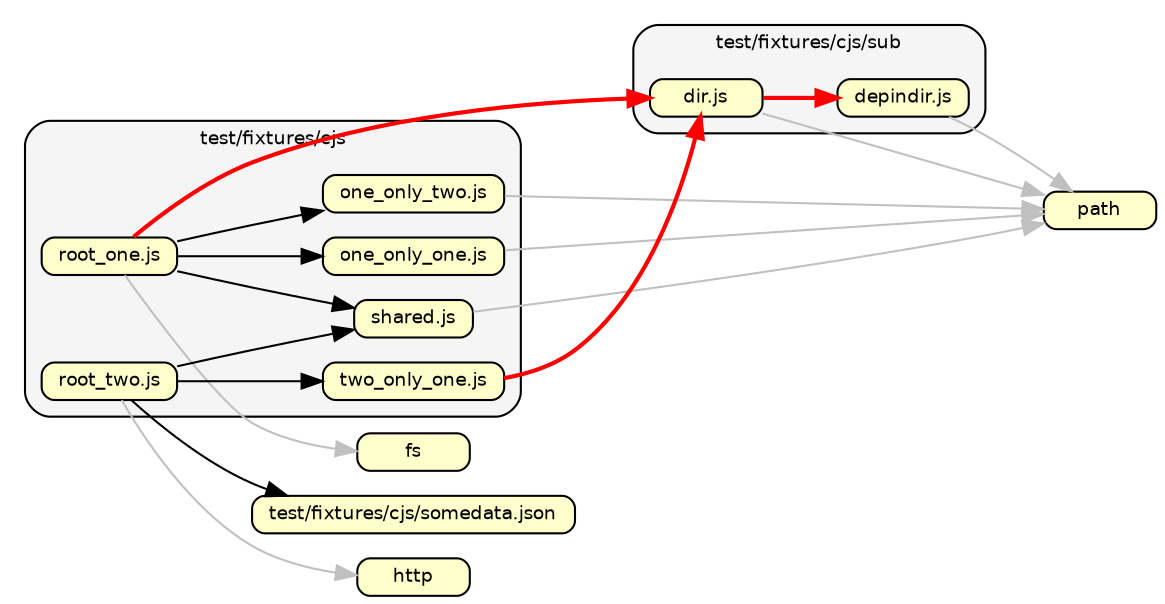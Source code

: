 digraph "dependency-cruiser output"{
    ordering=out
    rankdir=LR
    splines=true
    overlap=false
    nodesep=0.16
    fontname="Helvetica"
    fontsize="9"
    compound=true
    node [shape=box style="rounded, filled" fillcolor="#ffffcc" height=0.2 fontname=Helvetica fontsize=9]
    edge [color=black arrowhead=normal fontname="Helvetica" fontsize="9"]

    subgraph "cluster_test/fixtures/cjs" {label="test/fixtures/cjs" style="rounded,filled" fillcolor="#f5f5f5" "test/fixtures/cjs/one_only_one.js" [label="one_only_one.js"]}
    subgraph "cluster_test/fixtures/cjs" {label="test/fixtures/cjs" style="rounded,filled" fillcolor="#f5f5f5" "test/fixtures/cjs/one_only_two.js" [label="one_only_two.js"]}
    subgraph "cluster_test/fixtures/cjs" {label="test/fixtures/cjs" style="rounded,filled" fillcolor="#f5f5f5" "test/fixtures/cjs/root_one.js" [label="root_one.js"]}
    subgraph "cluster_test/fixtures/cjs" {label="test/fixtures/cjs" style="rounded,filled" fillcolor="#f5f5f5" "test/fixtures/cjs/root_two.js" [label="root_two.js"]}
    subgraph "cluster_test/fixtures/cjs" {label="test/fixtures/cjs" style="rounded,filled" fillcolor="#f5f5f5" "test/fixtures/cjs/shared.js" [label="shared.js"]}
    subgraph "cluster_test/fixtures/cjs/sub" {label="test/fixtures/cjs/sub" style="rounded,filled" fillcolor="#f5f5f5" "test/fixtures/cjs/sub/depindir.js" [label="depindir.js"]}
    subgraph "cluster_test/fixtures/cjs/sub" {label="test/fixtures/cjs/sub" style="rounded,filled" fillcolor="#f5f5f5" "test/fixtures/cjs/sub/dir.js" [label="dir.js"]}
    subgraph "cluster_test/fixtures/cjs" {label="test/fixtures/cjs" style="rounded,filled" fillcolor="#f5f5f5" "test/fixtures/cjs/two_only_one.js" [label="two_only_one.js"]}

    "test/fixtures/cjs/one_only_one.js" -> "path" [color="grey"]
    "test/fixtures/cjs/one_only_two.js" -> "path" [color="grey"]
    "test/fixtures/cjs/root_one.js" -> "test/fixtures/cjs/one_only_one.js" 
    "test/fixtures/cjs/root_one.js" -> "test/fixtures/cjs/one_only_two.js" 
    "test/fixtures/cjs/root_one.js" -> "test/fixtures/cjs/shared.js" 
    "test/fixtures/cjs/root_one.js" -> "test/fixtures/cjs/sub/dir.js" [color="red" penwidth=2.0]
    "test/fixtures/cjs/root_one.js" -> "fs" [color="grey"]
    "test/fixtures/cjs/root_two.js" -> "test/fixtures/cjs/shared.js" 
    "test/fixtures/cjs/root_two.js" -> "test/fixtures/cjs/somedata.json" 
    "test/fixtures/cjs/root_two.js" -> "test/fixtures/cjs/two_only_one.js" 
    "test/fixtures/cjs/root_two.js" -> "http" [color="grey"]
    "test/fixtures/cjs/shared.js" -> "path" [color="grey"]
    "test/fixtures/cjs/sub/depindir.js" -> "path" [color="grey"]
    "test/fixtures/cjs/sub/dir.js" -> "test/fixtures/cjs/sub/depindir.js" [color="red" penwidth=2.0]
    "test/fixtures/cjs/sub/dir.js" -> "path" [color="grey"]
    "test/fixtures/cjs/two_only_one.js" -> "test/fixtures/cjs/sub/dir.js" [color="red" penwidth=2.0]
}

